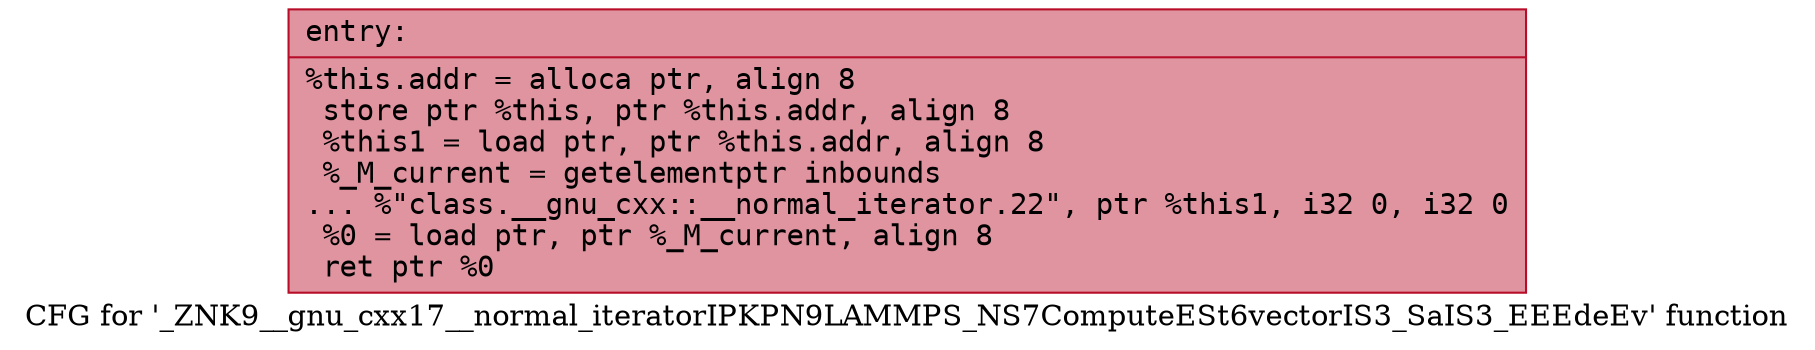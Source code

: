 digraph "CFG for '_ZNK9__gnu_cxx17__normal_iteratorIPKPN9LAMMPS_NS7ComputeESt6vectorIS3_SaIS3_EEEdeEv' function" {
	label="CFG for '_ZNK9__gnu_cxx17__normal_iteratorIPKPN9LAMMPS_NS7ComputeESt6vectorIS3_SaIS3_EEEdeEv' function";

	Node0x55ee27195d60 [shape=record,color="#b70d28ff", style=filled, fillcolor="#b70d2870" fontname="Courier",label="{entry:\l|  %this.addr = alloca ptr, align 8\l  store ptr %this, ptr %this.addr, align 8\l  %this1 = load ptr, ptr %this.addr, align 8\l  %_M_current = getelementptr inbounds\l... %\"class.__gnu_cxx::__normal_iterator.22\", ptr %this1, i32 0, i32 0\l  %0 = load ptr, ptr %_M_current, align 8\l  ret ptr %0\l}"];
}
